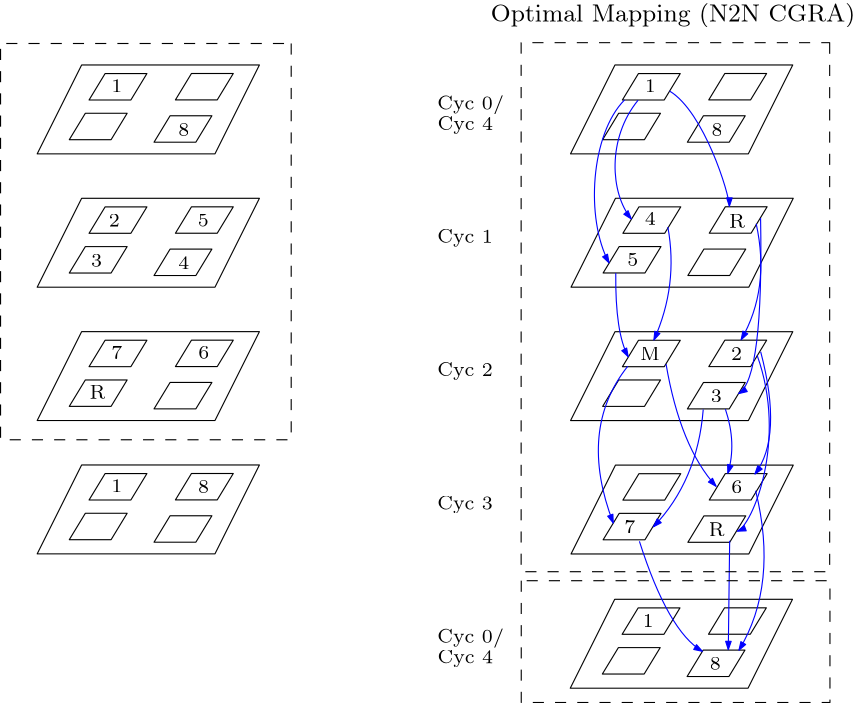 <?xml version="1.0"?>
<!DOCTYPE ipe SYSTEM "ipe.dtd">
<ipe version="70218" creator="Ipe 7.2.28">
<info created="D:20241201175642" modified="D:20241201200821"/>
<ipestyle name="basic">
<symbol name="arrow/arc(spx)">
<path stroke="sym-stroke" fill="sym-stroke" pen="sym-pen">
0 0 m
-1 0.333 l
-1 -0.333 l
h
</path>
</symbol>
<symbol name="arrow/farc(spx)">
<path stroke="sym-stroke" fill="white" pen="sym-pen">
0 0 m
-1 0.333 l
-1 -0.333 l
h
</path>
</symbol>
<symbol name="arrow/ptarc(spx)">
<path stroke="sym-stroke" fill="sym-stroke" pen="sym-pen">
0 0 m
-1 0.333 l
-0.8 0 l
-1 -0.333 l
h
</path>
</symbol>
<symbol name="arrow/fptarc(spx)">
<path stroke="sym-stroke" fill="white" pen="sym-pen">
0 0 m
-1 0.333 l
-0.8 0 l
-1 -0.333 l
h
</path>
</symbol>
<symbol name="mark/circle(sx)" transformations="translations">
<path fill="sym-stroke">
0.6 0 0 0.6 0 0 e
0.4 0 0 0.4 0 0 e
</path>
</symbol>
<symbol name="mark/disk(sx)" transformations="translations">
<path fill="sym-stroke">
0.6 0 0 0.6 0 0 e
</path>
</symbol>
<symbol name="mark/fdisk(sfx)" transformations="translations">
<group>
<path fill="sym-fill">
0.5 0 0 0.5 0 0 e
</path>
<path fill="sym-stroke" fillrule="eofill">
0.6 0 0 0.6 0 0 e
0.4 0 0 0.4 0 0 e
</path>
</group>
</symbol>
<symbol name="mark/box(sx)" transformations="translations">
<path fill="sym-stroke" fillrule="eofill">
-0.6 -0.6 m
0.6 -0.6 l
0.6 0.6 l
-0.6 0.6 l
h
-0.4 -0.4 m
0.4 -0.4 l
0.4 0.4 l
-0.4 0.4 l
h
</path>
</symbol>
<symbol name="mark/square(sx)" transformations="translations">
<path fill="sym-stroke">
-0.6 -0.6 m
0.6 -0.6 l
0.6 0.6 l
-0.6 0.6 l
h
</path>
</symbol>
<symbol name="mark/fsquare(sfx)" transformations="translations">
<group>
<path fill="sym-fill">
-0.5 -0.5 m
0.5 -0.5 l
0.5 0.5 l
-0.5 0.5 l
h
</path>
<path fill="sym-stroke" fillrule="eofill">
-0.6 -0.6 m
0.6 -0.6 l
0.6 0.6 l
-0.6 0.6 l
h
-0.4 -0.4 m
0.4 -0.4 l
0.4 0.4 l
-0.4 0.4 l
h
</path>
</group>
</symbol>
<symbol name="mark/cross(sx)" transformations="translations">
<group>
<path fill="sym-stroke">
-0.43 -0.57 m
0.57 0.43 l
0.43 0.57 l
-0.57 -0.43 l
h
</path>
<path fill="sym-stroke">
-0.43 0.57 m
0.57 -0.43 l
0.43 -0.57 l
-0.57 0.43 l
h
</path>
</group>
</symbol>
<symbol name="arrow/fnormal(spx)">
<path stroke="sym-stroke" fill="white" pen="sym-pen">
0 0 m
-1 0.333 l
-1 -0.333 l
h
</path>
</symbol>
<symbol name="arrow/pointed(spx)">
<path stroke="sym-stroke" fill="sym-stroke" pen="sym-pen">
0 0 m
-1 0.333 l
-0.8 0 l
-1 -0.333 l
h
</path>
</symbol>
<symbol name="arrow/fpointed(spx)">
<path stroke="sym-stroke" fill="white" pen="sym-pen">
0 0 m
-1 0.333 l
-0.8 0 l
-1 -0.333 l
h
</path>
</symbol>
<symbol name="arrow/linear(spx)">
<path stroke="sym-stroke" pen="sym-pen">
-1 0.333 m
0 0 l
-1 -0.333 l
</path>
</symbol>
<symbol name="arrow/fdouble(spx)">
<path stroke="sym-stroke" fill="white" pen="sym-pen">
0 0 m
-1 0.333 l
-1 -0.333 l
h
-1 0 m
-2 0.333 l
-2 -0.333 l
h
</path>
</symbol>
<symbol name="arrow/double(spx)">
<path stroke="sym-stroke" fill="sym-stroke" pen="sym-pen">
0 0 m
-1 0.333 l
-1 -0.333 l
h
-1 0 m
-2 0.333 l
-2 -0.333 l
h
</path>
</symbol>
<symbol name="arrow/mid-normal(spx)">
<path stroke="sym-stroke" fill="sym-stroke" pen="sym-pen">
0.5 0 m
-0.5 0.333 l
-0.5 -0.333 l
h
</path>
</symbol>
<symbol name="arrow/mid-fnormal(spx)">
<path stroke="sym-stroke" fill="white" pen="sym-pen">
0.5 0 m
-0.5 0.333 l
-0.5 -0.333 l
h
</path>
</symbol>
<symbol name="arrow/mid-pointed(spx)">
<path stroke="sym-stroke" fill="sym-stroke" pen="sym-pen">
0.5 0 m
-0.5 0.333 l
-0.3 0 l
-0.5 -0.333 l
h
</path>
</symbol>
<symbol name="arrow/mid-fpointed(spx)">
<path stroke="sym-stroke" fill="white" pen="sym-pen">
0.5 0 m
-0.5 0.333 l
-0.3 0 l
-0.5 -0.333 l
h
</path>
</symbol>
<symbol name="arrow/mid-double(spx)">
<path stroke="sym-stroke" fill="sym-stroke" pen="sym-pen">
1 0 m
0 0.333 l
0 -0.333 l
h
0 0 m
-1 0.333 l
-1 -0.333 l
h
</path>
</symbol>
<symbol name="arrow/mid-fdouble(spx)">
<path stroke="sym-stroke" fill="white" pen="sym-pen">
1 0 m
0 0.333 l
0 -0.333 l
h
0 0 m
-1 0.333 l
-1 -0.333 l
h
</path>
</symbol>
<anglesize name="22.5 deg" value="22.5"/>
<anglesize name="30 deg" value="30"/>
<anglesize name="45 deg" value="45"/>
<anglesize name="60 deg" value="60"/>
<anglesize name="90 deg" value="90"/>
<arrowsize name="large" value="10"/>
<arrowsize name="small" value="5"/>
<arrowsize name="tiny" value="3"/>
<color name="blue" value="0 0 1"/>
<color name="brown" value="0.647 0.165 0.165"/>
<color name="darkblue" value="0 0 0.545"/>
<color name="darkcyan" value="0 0.545 0.545"/>
<color name="darkgray" value="0.663"/>
<color name="darkgreen" value="0 0.392 0"/>
<color name="darkmagenta" value="0.545 0 0.545"/>
<color name="darkorange" value="1 0.549 0"/>
<color name="darkred" value="0.545 0 0"/>
<color name="gold" value="1 0.843 0"/>
<color name="gray" value="0.745"/>
<color name="green" value="0 1 0"/>
<color name="lightblue" value="0.678 0.847 0.902"/>
<color name="lightcyan" value="0.878 1 1"/>
<color name="lightgray" value="0.827"/>
<color name="lightgreen" value="0.565 0.933 0.565"/>
<color name="lightyellow" value="1 1 0.878"/>
<color name="navy" value="0 0 0.502"/>
<color name="orange" value="1 0.647 0"/>
<color name="pink" value="1 0.753 0.796"/>
<color name="purple" value="0.627 0.125 0.941"/>
<color name="red" value="1 0 0"/>
<color name="seagreen" value="0.18 0.545 0.341"/>
<color name="turquoise" value="0.251 0.878 0.816"/>
<color name="violet" value="0.933 0.51 0.933"/>
<color name="yellow" value="1 1 0"/>
<dashstyle name="dash dot dotted" value="[4 2 1 2 1 2] 0"/>
<dashstyle name="dash dotted" value="[4 2 1 2] 0"/>
<dashstyle name="dashed" value="[4] 0"/>
<dashstyle name="dotted" value="[1 3] 0"/>
<gridsize name="10 pts (~3.5 mm)" value="10"/>
<gridsize name="14 pts (~5 mm)" value="14"/>
<gridsize name="16 pts (~6 mm)" value="16"/>
<gridsize name="20 pts (~7 mm)" value="20"/>
<gridsize name="28 pts (~10 mm)" value="28"/>
<gridsize name="32 pts (~12 mm)" value="32"/>
<gridsize name="4 pts" value="4"/>
<gridsize name="56 pts (~20 mm)" value="56"/>
<gridsize name="8 pts (~3 mm)" value="8"/>
<opacity name="10%" value="0.1"/>
<opacity name="30%" value="0.3"/>
<opacity name="50%" value="0.5"/>
<opacity name="75%" value="0.75"/>
<pen name="fat" value="1.2"/>
<pen name="heavier" value="0.8"/>
<pen name="ultrafat" value="2"/>
<symbolsize name="large" value="5"/>
<symbolsize name="small" value="2"/>
<symbolsize name="tiny" value="1.1"/>
<textsize name="Huge" value="\Huge"/>
<textsize name="LARGE" value="\LARGE"/>
<textsize name="Large" value="\Large"/>
<textsize name="footnote" value="\footnotesize"/>
<textsize name="huge" value="\huge"/>
<textsize name="large" value="\large"/>
<textsize name="script" value="\scriptsize"/>
<textsize name="small" value="\small"/>
<textsize name="tiny" value="\tiny"/>
<textstyle name="center" begin="\begin{center}" end="\end{center}"/>
<textstyle name="item" begin="\begin{itemize}\item{}" end="\end{itemize}"/>
<textstyle name="itemize" begin="\begin{itemize}" end="\end{itemize}"/>
<tiling name="falling" angle="-60" step="4" width="1"/>
<tiling name="rising" angle="30" step="4" width="1"/>
</ipestyle>
<page>
<layer name="alpha"/>
<view layers="alpha" active="alpha"/>
<path layer="alpha" matrix="1 0 0 1 112 0" stroke="black">
352 672 m
288 672 l
272 640 l
336 640 l
336 640 l
h
</path>
<path matrix="1 0 0 1 110.832 0.0898117" stroke="black">
343.761 668.849 m
328.71 668.849 l
322.934 659.34 l
337.986 659.34 l
h
</path>
<path matrix="1 0 0 1 103.132 -15.137" stroke="black">
343.761 668.849 m
328.71 668.849 l
322.934 659.34 l
337.986 659.34 l
h
</path>
<path matrix="1 0 0 1 79.7387 0.0580414" stroke="black">
343.761 668.849 m
328.71 668.849 l
322.934 659.34 l
337.986 659.34 l
h
</path>
<path matrix="1 0 0 1 72.6213 -14.235" stroke="black">
343.761 668.849 m
328.71 668.849 l
322.934 659.34 l
337.986 659.34 l
h
</path>
<path matrix="1 0 0 1 112.184 -47.986" stroke="black">
352 672 m
288 672 l
272 640 l
336 640 l
336 640 l
h
</path>
<path matrix="1 0 0 1 111.017 -47.8961" stroke="black">
343.761 668.849 m
328.71 668.849 l
322.934 659.34 l
337.986 659.34 l
h
</path>
<path matrix="1 0 0 1 103.316 -63.123" stroke="black">
343.761 668.849 m
328.71 668.849 l
322.934 659.34 l
337.986 659.34 l
h
</path>
<path matrix="1 0 0 1 79.9228 -47.9279" stroke="black">
343.761 668.849 m
328.71 668.849 l
322.934 659.34 l
337.986 659.34 l
h
</path>
<path matrix="1 0 0 1 72.8054 -62.221" stroke="black">
343.761 668.849 m
328.71 668.849 l
322.934 659.34 l
337.986 659.34 l
h
</path>
<path matrix="1 0 0 1 112.018 -96.0127" stroke="black">
352 672 m
288 672 l
272 640 l
336 640 l
336 640 l
h
</path>
<path matrix="1 0 0 1 110.85 -95.9229" stroke="black">
343.761 668.849 m
328.71 668.849 l
322.934 659.34 l
337.986 659.34 l
h
</path>
<path matrix="1 0 0 1 103.149 -111.15" stroke="black">
343.761 668.849 m
328.71 668.849 l
322.934 659.34 l
337.986 659.34 l
h
</path>
<path matrix="1 0 0 1 79.7566 -95.9547" stroke="black">
343.761 668.849 m
328.71 668.849 l
322.934 659.34 l
337.986 659.34 l
h
</path>
<path matrix="1 0 0 1 72.6392 -110.248" stroke="black">
343.761 668.849 m
328.71 668.849 l
322.934 659.34 l
337.986 659.34 l
h
</path>
<path matrix="1 0 0 1 112.184 -144.039" stroke="black">
352 672 m
288 672 l
272 640 l
336 640 l
336 640 l
h
</path>
<path matrix="1 0 0 1 111.017 -143.95" stroke="black">
343.761 668.849 m
328.71 668.849 l
322.934 659.34 l
337.986 659.34 l
h
</path>
<path matrix="1 0 0 1 103.316 -159.176" stroke="black">
343.761 668.849 m
328.71 668.849 l
322.934 659.34 l
337.986 659.34 l
h
</path>
<path matrix="1 0 0 1 79.9228 -143.981" stroke="black">
343.761 668.849 m
328.71 668.849 l
322.934 659.34 l
337.986 659.34 l
h
</path>
<path matrix="1 0 0 1 72.8054 -158.274" stroke="black">
343.761 668.849 m
328.71 668.849 l
322.934 659.34 l
337.986 659.34 l
h
</path>
<path matrix="1 0 0 1 111.905 -192.359" stroke="black">
352 672 m
288 672 l
272 640 l
336 640 l
336 640 l
h
</path>
<path matrix="1 0 0 1 110.738 -192.269" stroke="black">
343.761 668.849 m
328.71 668.849 l
322.934 659.34 l
337.986 659.34 l
h
</path>
<path matrix="1 0 0 1 103.037 -207.496" stroke="black">
343.761 668.849 m
328.71 668.849 l
322.934 659.34 l
337.986 659.34 l
h
</path>
<path matrix="1 0 0 1 79.6438 -192.301" stroke="black">
343.761 668.849 m
328.71 668.849 l
322.934 659.34 l
337.986 659.34 l
h
</path>
<path matrix="1 0 0 1 72.5264 -206.594" stroke="black">
343.761 668.849 m
328.71 668.849 l
322.934 659.34 l
337.986 659.34 l
h
</path>
<text matrix="1 0 0 1 110.465 -1.79084" transformations="translations" pos="300.228 663.948" stroke="black" type="label" width="3.971" height="4.494" depth="0" valign="baseline" size="script">1</text>
<text matrix="1 0 0 1 134.513 -17.5248" transformations="translations" pos="300.228 663.948" stroke="black" type="label" width="3.971" height="4.494" depth="0" valign="baseline" size="script">8</text>
<text matrix="1 0 0 1 110.465 -49.5041" transformations="translations" pos="300.228 663.948" stroke="black" type="label" width="3.971" height="4.494" depth="0" valign="baseline" size="script">4</text>
<text matrix="1 0 0 1 104.197 -64.3425" transformations="translations" pos="300.228 663.948" stroke="black" type="label" width="3.971" height="4.494" depth="0" valign="baseline" size="script">5</text>
<text matrix="1 0 0 1 140.781 -50.5275" transformations="translations" pos="300.228 663.948" stroke="black" type="label" width="5.784" height="4.765" depth="0" valign="baseline" size="script">R</text>
<text matrix="1 0 0 1 108.802 -98.2406" transformations="translations" pos="300.228 663.948" stroke="black" type="label" width="7.168" height="4.765" depth="0" valign="baseline" size="script">M</text>
<text matrix="1 0 0 1 141.549 -98.1132" transformations="translations" pos="300.228 663.948" stroke="black" type="label" width="3.971" height="4.494" depth="0" valign="baseline" size="script">2</text>
<text matrix="1 0 0 1 134.257 -113.335" transformations="translations" pos="300.228 663.948" stroke="black" type="label" width="3.971" height="4.494" depth="0" valign="baseline" size="script">3</text>
<text matrix="1 0 0 1 141.677 -146.082" transformations="translations" pos="300.228 663.948" stroke="black" type="label" width="3.971" height="4.494" depth="0" valign="baseline" size="script">6</text>
<text matrix="1 0 0 1 133.49 -161.56" transformations="translations" pos="300.228 663.948" stroke="black" type="label" width="5.784" height="4.765" depth="0" valign="baseline" size="script">R</text>
<text matrix="1 0 0 1 103.154 -160.606" transformations="translations" pos="300.228 663.948" stroke="black" type="label" width="3.971" height="4.494" depth="0" valign="baseline" size="script">7</text>
<text matrix="1 0 0 1 109.697 -194.307" transformations="translations" pos="300.228 663.948" stroke="black" type="label" width="3.971" height="4.494" depth="0" valign="baseline" size="script">1</text>
<text matrix="1 0 0 1 133.874 -209.657" transformations="translations" pos="300.228 663.948" stroke="black" type="label" width="3.971" height="4.494" depth="0" valign="baseline" size="script">8</text>
<path matrix="1 0 0 1 112 0" stroke="blue" arrow="normal/tiny">
296.328 659.324 m
285.104 645.638
286.285 625.748
293.867 616.591 c
</path>
<path matrix="1 0 0 1 112 0" stroke="blue" arrow="normal/tiny">
291.467 659.436 m
279.341 647.233
277.219 616.765
285.859 600.774 c
</path>
<path matrix="1 0 0 1 112 0" stroke="blue" arrow="normal/tiny">
307.673 662.611 m
320.103 655.107
329.198 625.473
329.198 621.153 c
</path>
<path matrix="1 0 0 1 112 0" stroke="blue" arrow="normal/tiny">
288.289 597.079 m
288.062 575.63
292.761 566.99 c
</path>
<path matrix="1 0 0 1 112 0" stroke="blue" arrow="normal/tiny">
307.042 613.667 m
310.882 592.695
302.021 573.002 c
</path>
<path matrix="1 0 0 1 112 0" stroke="blue" arrow="normal/tiny">
338.846 614.849 m
343.966 591.415
333.43 573.1 c
</path>
<path matrix="1 0 0 1 112 0" stroke="blue" arrow="normal/tiny">
340.421 616.916 m
341.504 559.217
332.544 553.703 c
</path>
<path matrix="1 0 0 1 112 0" stroke="blue" arrow="normal/tiny">
292.605 563.545 m
274.488 540.702
287.386 507.126 c
</path>
<path matrix="1 0 0 1 112 0" stroke="blue" arrow="normal/tiny">
319.78 547.988 m
317.713 522.289
301.86 505.748 c
</path>
<path matrix="1 0 0 1 112 0" stroke="blue" arrow="normal/tiny">
327.756 548.087 m
331.891 535.779
328.642 525.046 c
</path>
<path matrix="1 0 0 1 112 0" stroke="blue" arrow="normal/tiny">
306.39 564.333 m
311.51 534.4
324.408 520.32 c
</path>
<path matrix="1 0 0 1 112 0" stroke="blue" arrow="normal/tiny">
340.458 568.764 m
348.532 538.044
338.39 524.751 c
</path>
<path matrix="1 0 0 1 112 0" stroke="blue" arrow="normal/tiny">
339.178 567.484 m
350.304 536.665
337.307 506.142
332.088 504.172 c
</path>
<path matrix="1 0 0 1 112 0" stroke="blue" arrow="normal/tiny">
338.647 518.732 m
346.918 484.959
332.641 461.328 c
</path>
<path matrix="1 0 0 1 112 0" stroke="blue" arrow="normal/tiny">
329.293 500.713 m
328.801 461.525 l
</path>
<path matrix="1 0 0 1 112 0" stroke="blue" arrow="normal/tiny">
296.801 500.517 m
307.139 468.122
319.447 460.934 c
</path>
<path matrix="1 0 0 1 112 0" stroke="black" dash="dashed">
365.293 680.032 m
365.293 489.587 l
254.224 489.587 l
254.224 680.032 l
h
</path>
<path matrix="1 0 0 1 112 0" stroke="black" dash="dashed">
254.264 486.344 m
254.264 442.505 l
365.398 442.505 l
365.398 486.344 l
h
</path>
<text matrix="1 0 0 1 96 0" transformations="translations" pos="240 656" stroke="black" type="label" width="24.042" height="5.234" depth="1.74" valign="baseline" size="script">Cyc 0/</text>
<text matrix="1 0 0 1 112.076 -7.42749" transformations="translations" pos="224 656" stroke="black" type="label" width="20.071" height="4.771" depth="1.35" valign="baseline" size="script">Cyc 4</text>
<text matrix="1 0 0 1 96 0" transformations="translations" pos="240 608" stroke="black" type="label" width="20.071" height="4.771" depth="1.35" valign="baseline" size="script">Cyc 1</text>
<text matrix="1 0 0 1 112 0" transformations="translations" pos="224 560" stroke="black" type="label" width="20.071" height="4.771" depth="1.35" valign="baseline" size="script">Cyc 2</text>
<text matrix="1 0 0 1 112 0" transformations="translations" pos="224 512" stroke="black" type="label" width="20.071" height="4.771" depth="1.35" valign="baseline" size="script">Cyc 3</text>
<text matrix="1 0 0 1 96 -192" transformations="translations" pos="240 656" stroke="black" type="label" width="24.042" height="5.234" depth="1.74" valign="baseline" size="script">Cyc 0/</text>
<text matrix="1 0 0 1 112.076 -199.427" transformations="translations" pos="224 656" stroke="black" type="label" width="20.071" height="4.771" depth="1.35" valign="baseline" size="script">Cyc 4</text>
<text matrix="1 0 0 1 67.2969 -0.332365" transformations="translations" pos="288 688" stroke="black" type="label" width="131.249" height="6.726" depth="2.24" valign="baseline" size="small">Optimal Mapping (N2N CGRA)</text>
<path matrix="1 0 0 1 -80 0" stroke="black">
352 672 m
288 672 l
272 640 l
336 640 l
336 640 l
h
</path>
<path matrix="1 0 0 1 -81.168 0.0898117" stroke="black">
343.761 668.849 m
328.71 668.849 l
322.934 659.34 l
337.986 659.34 l
h
</path>
<path matrix="1 0 0 1 -88.868 -15.137" stroke="black">
343.761 668.849 m
328.71 668.849 l
322.934 659.34 l
337.986 659.34 l
h
</path>
<path matrix="1 0 0 1 -112.261 0.0580414" stroke="black">
343.761 668.849 m
328.71 668.849 l
322.934 659.34 l
337.986 659.34 l
h
</path>
<path matrix="1 0 0 1 -119.379 -14.235" stroke="black">
343.761 668.849 m
328.71 668.849 l
322.934 659.34 l
337.986 659.34 l
h
</path>
<text matrix="1 0 0 1 -81.535 -1.79084" transformations="translations" pos="300.228 663.948" stroke="black" type="label" width="3.971" height="4.494" depth="0" valign="baseline" size="script">1</text>
<text matrix="1 0 0 1 -57.487 -17.5248" transformations="translations" pos="300.228 663.948" stroke="black" type="label" width="3.971" height="4.494" depth="0" valign="baseline" size="script">8</text>
<path matrix="1 0 0 1 -80 -48" stroke="black">
352 672 m
288 672 l
272 640 l
336 640 l
336 640 l
h
</path>
<path matrix="1 0 0 1 -81.168 -47.9102" stroke="black">
343.761 668.849 m
328.71 668.849 l
322.934 659.34 l
337.986 659.34 l
h
</path>
<path matrix="1 0 0 1 -88.868 -63.137" stroke="black">
343.761 668.849 m
328.71 668.849 l
322.934 659.34 l
337.986 659.34 l
h
</path>
<path matrix="1 0 0 1 -112.261 -47.942" stroke="black">
343.761 668.849 m
328.71 668.849 l
322.934 659.34 l
337.986 659.34 l
h
</path>
<path matrix="1 0 0 1 -119.379 -62.235" stroke="black">
343.761 668.849 m
328.71 668.849 l
322.934 659.34 l
337.986 659.34 l
h
</path>
<text matrix="1 0 0 1 -57.487 -65.5248" transformations="translations" pos="300.228 663.948" stroke="black" type="label" width="3.971" height="4.494" depth="0" valign="baseline" size="script">4</text>
<path matrix="1 0 0 1 -80 -96" stroke="black">
352 672 m
288 672 l
272 640 l
336 640 l
336 640 l
h
</path>
<path matrix="1 0 0 1 -81.168 -95.9102" stroke="black">
343.761 668.849 m
328.71 668.849 l
322.934 659.34 l
337.986 659.34 l
h
</path>
<path matrix="1 0 0 1 -88.868 -111.137" stroke="black">
343.761 668.849 m
328.71 668.849 l
322.934 659.34 l
337.986 659.34 l
h
</path>
<path matrix="1 0 0 1 -112.261 -95.942" stroke="black">
343.761 668.849 m
328.71 668.849 l
322.934 659.34 l
337.986 659.34 l
h
</path>
<path matrix="1 0 0 1 -119.379 -110.235" stroke="black">
343.761 668.849 m
328.71 668.849 l
322.934 659.34 l
337.986 659.34 l
h
</path>
<text matrix="1 0 0 1 -81.535 -97.7908" transformations="translations" pos="300.228 663.948" stroke="black" type="label" width="3.971" height="4.494" depth="0" valign="baseline" size="script">7</text>
<path matrix="1 0 0 1 -80 -144" stroke="black">
352 672 m
288 672 l
272 640 l
336 640 l
336 640 l
h
</path>
<path matrix="1 0 0 1 -81.168 -143.91" stroke="black">
343.761 668.849 m
328.71 668.849 l
322.934 659.34 l
337.986 659.34 l
h
</path>
<path matrix="1 0 0 1 -88.868 -159.137" stroke="black">
343.761 668.849 m
328.71 668.849 l
322.934 659.34 l
337.986 659.34 l
h
</path>
<path matrix="1 0 0 1 -112.261 -143.942" stroke="black">
343.761 668.849 m
328.71 668.849 l
322.934 659.34 l
337.986 659.34 l
h
</path>
<path matrix="1 0 0 1 -119.379 -158.235" stroke="black">
343.761 668.849 m
328.71 668.849 l
322.934 659.34 l
337.986 659.34 l
h
</path>
<text matrix="1 0 0 1 -81.535 -145.791" transformations="translations" pos="300.228 663.948" stroke="black" type="label" width="3.971" height="4.494" depth="0" valign="baseline" size="script">1</text>
<text matrix="1 0 0 1 -82.451 -50.1132" transformations="translations" pos="300.228 663.948" stroke="black" type="label" width="3.971" height="4.494" depth="0" valign="baseline" size="script">2</text>
<text matrix="1 0 0 1 -50.451 -50.1132" transformations="translations" pos="300.228 663.948" stroke="black" type="label" width="3.971" height="4.494" depth="0" valign="baseline" size="script">5</text>
<text matrix="1 0 0 1 -88.8384 -64.5854" transformations="translations" pos="300.228 663.948" stroke="black" type="label" width="3.971" height="4.494" depth="0" valign="baseline" size="script">3</text>
<text matrix="1 0 0 1 -50.2114 -97.685" transformations="translations" pos="300.228 663.948" stroke="black" type="label" width="3.971" height="4.494" depth="0" valign="baseline" size="script">6</text>
<text matrix="1 0 0 1 -89.3952 -112.085" transformations="translations" pos="300.228 663.948" stroke="black" type="label" width="5.784" height="4.765" depth="0" valign="baseline" size="script">R</text>
<text matrix="1 0 0 1 -50.3623 -146.064" transformations="translations" pos="300.228 663.948" stroke="black" type="label" width="3.971" height="4.494" depth="0" valign="baseline" size="script">8</text>
<path stroke="black" dash="dashed">
283.446 679.741 m
283.446 537.083 l
178.814 537.083 l
178.814 679.741 l
h
</path>
</page>
</ipe>
